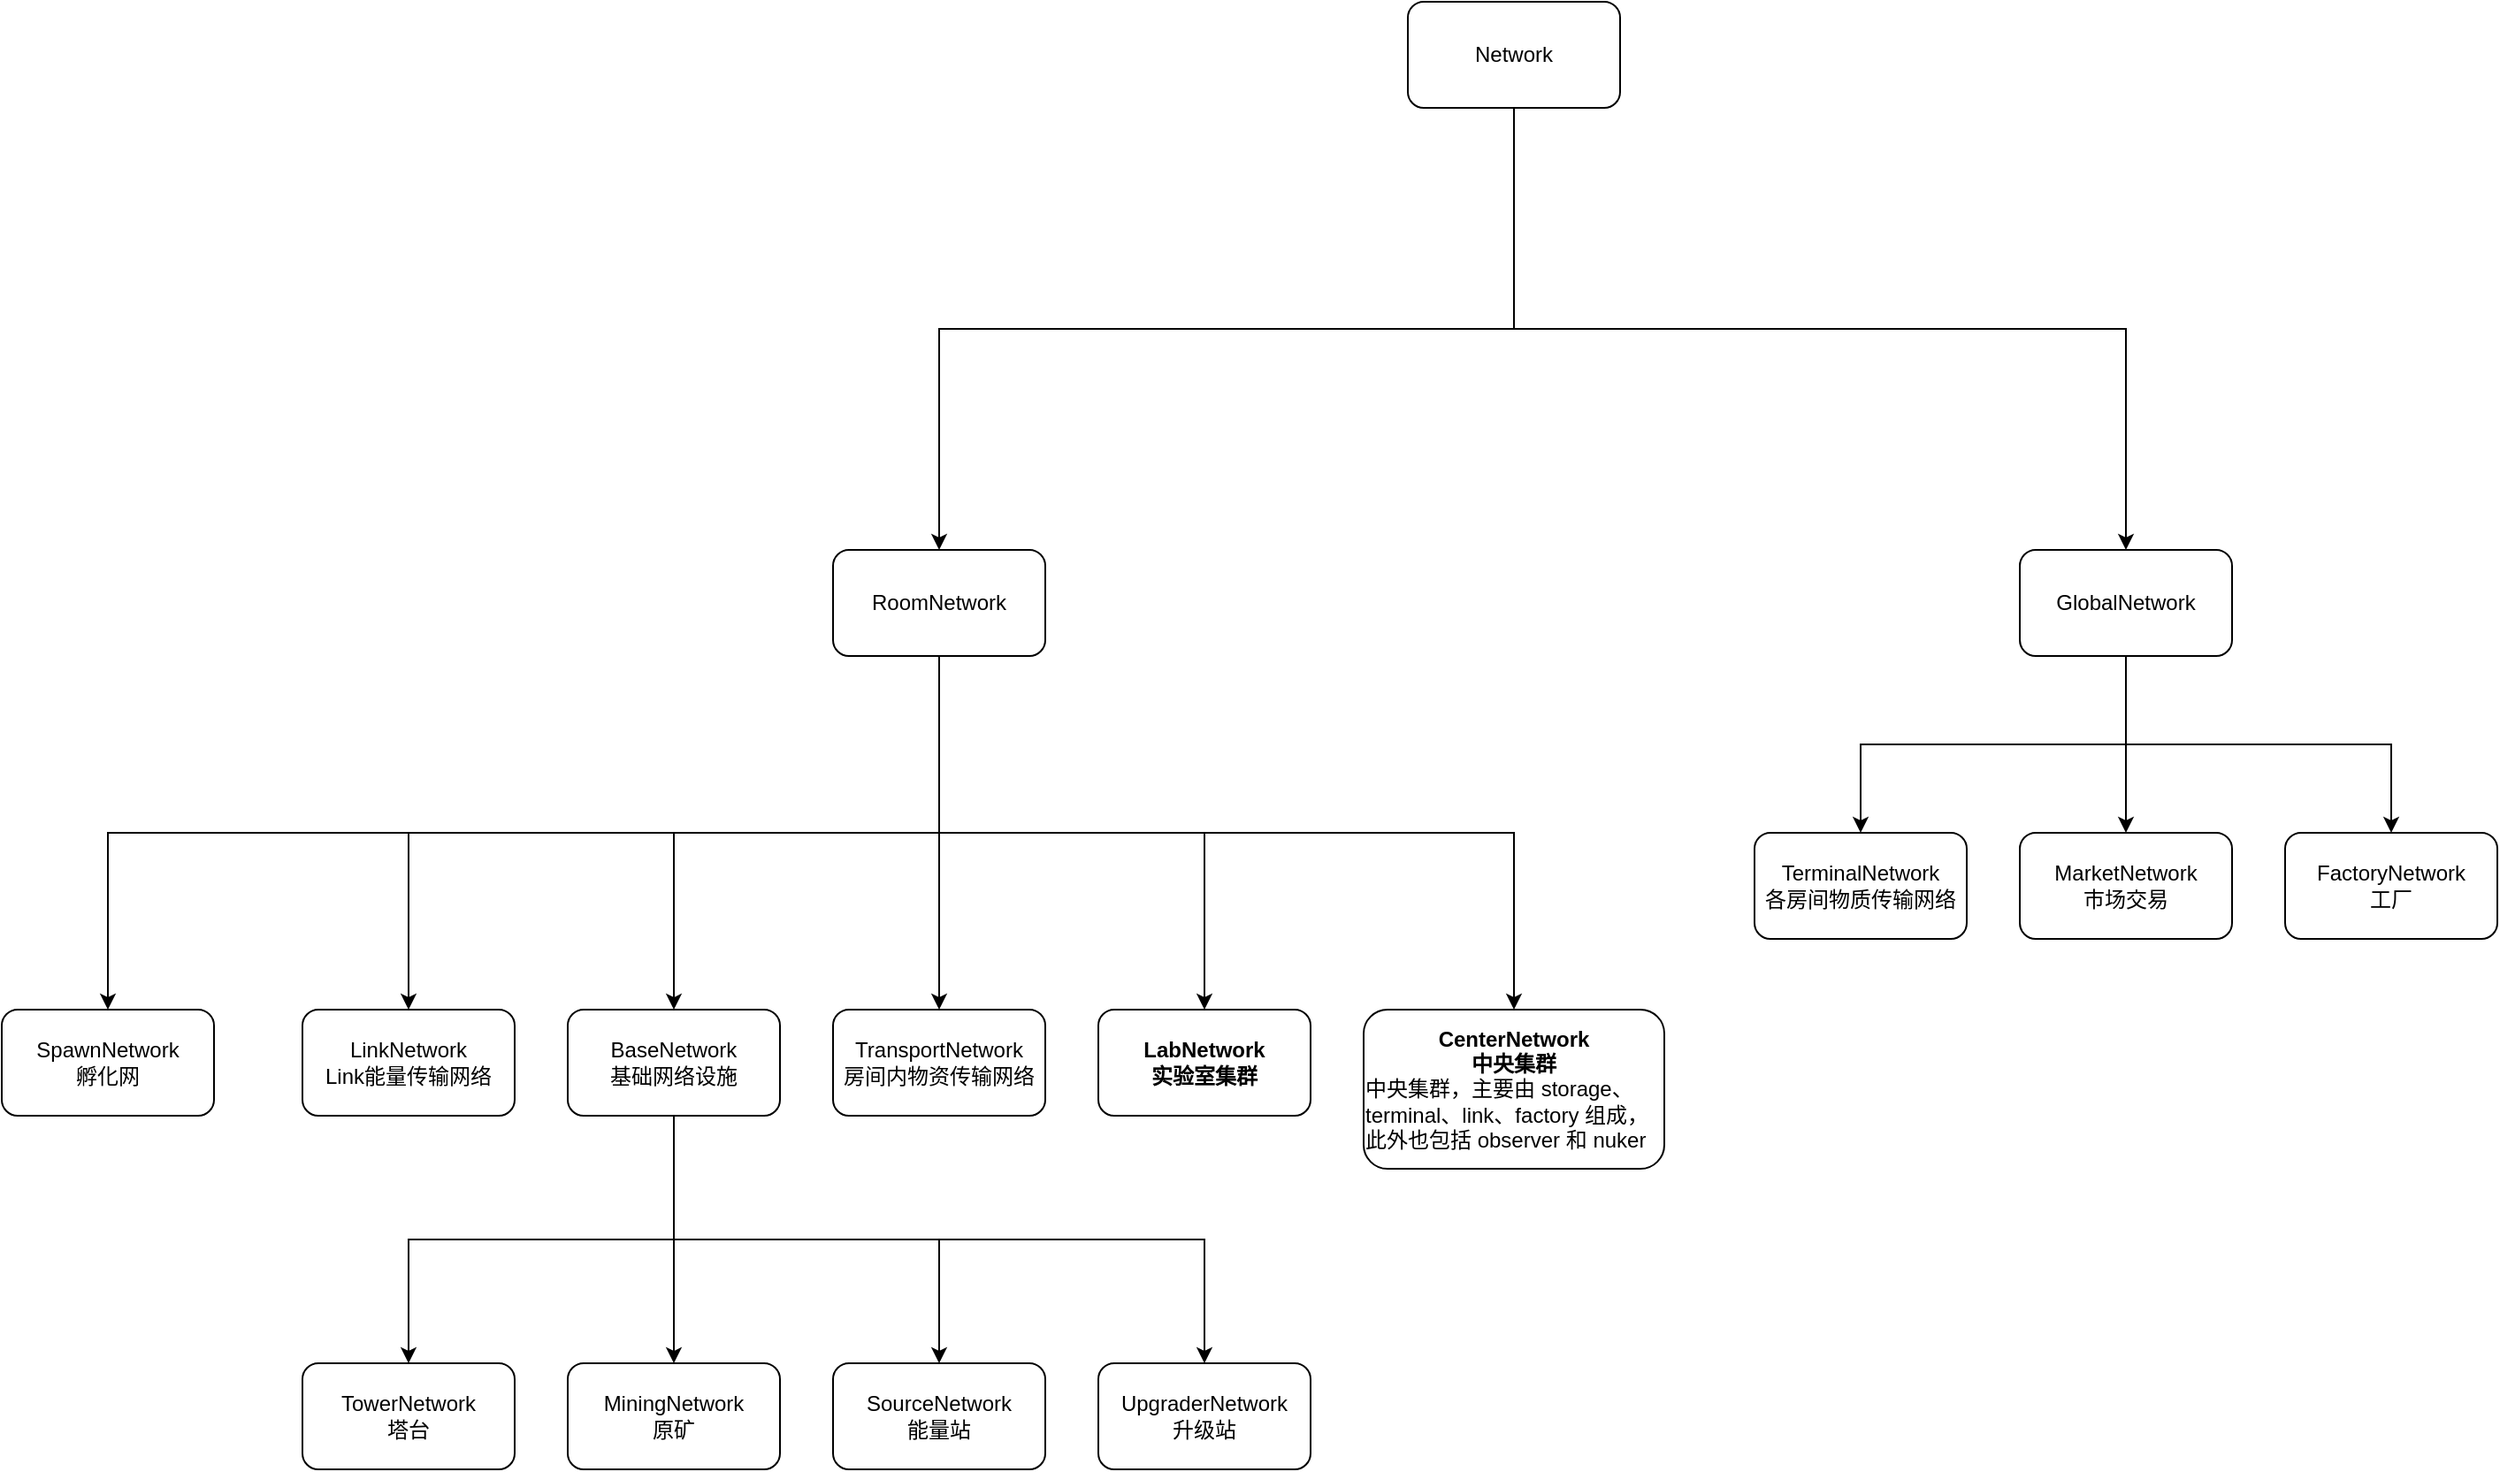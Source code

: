 <mxfile version="16.1.0" type="github">
  <diagram id="FJ65A4JryQL9uim0BBSM" name="第 1 页">
    <mxGraphModel dx="2249" dy="1942" grid="1" gridSize="10" guides="1" tooltips="1" connect="1" arrows="1" fold="1" page="1" pageScale="1" pageWidth="827" pageHeight="1169" background="none" math="0" shadow="0">
      <root>
        <mxCell id="0" />
        <mxCell id="1" parent="0" />
        <mxCell id="sVXR3pJQItcY3t586o-r-9" style="edgeStyle=orthogonalEdgeStyle;rounded=0;orthogonalLoop=1;jettySize=auto;html=1;exitX=0.5;exitY=1;exitDx=0;exitDy=0;entryX=0.5;entryY=0;entryDx=0;entryDy=0;" parent="1" source="Uc51rwE_wF0YYzIz68TE-1" target="Uc51rwE_wF0YYzIz68TE-2" edge="1">
          <mxGeometry relative="1" as="geometry" />
        </mxCell>
        <mxCell id="sVXR3pJQItcY3t586o-r-10" style="edgeStyle=orthogonalEdgeStyle;rounded=0;orthogonalLoop=1;jettySize=auto;html=1;exitX=0.5;exitY=1;exitDx=0;exitDy=0;entryX=0.5;entryY=0;entryDx=0;entryDy=0;" parent="1" source="Uc51rwE_wF0YYzIz68TE-1" target="sVXR3pJQItcY3t586o-r-2" edge="1">
          <mxGeometry relative="1" as="geometry" />
        </mxCell>
        <mxCell id="sVXR3pJQItcY3t586o-r-11" style="edgeStyle=orthogonalEdgeStyle;rounded=0;orthogonalLoop=1;jettySize=auto;html=1;exitX=0.5;exitY=1;exitDx=0;exitDy=0;" parent="1" source="Uc51rwE_wF0YYzIz68TE-1" target="Uc51rwE_wF0YYzIz68TE-17" edge="1">
          <mxGeometry relative="1" as="geometry" />
        </mxCell>
        <mxCell id="sVXR3pJQItcY3t586o-r-12" style="edgeStyle=orthogonalEdgeStyle;rounded=0;orthogonalLoop=1;jettySize=auto;html=1;exitX=0.5;exitY=1;exitDx=0;exitDy=0;entryX=0.5;entryY=0;entryDx=0;entryDy=0;" parent="1" source="Uc51rwE_wF0YYzIz68TE-1" target="Uc51rwE_wF0YYzIz68TE-11" edge="1">
          <mxGeometry relative="1" as="geometry" />
        </mxCell>
        <mxCell id="sVXR3pJQItcY3t586o-r-13" style="edgeStyle=orthogonalEdgeStyle;rounded=0;orthogonalLoop=1;jettySize=auto;html=1;exitX=0.5;exitY=1;exitDx=0;exitDy=0;entryX=0.5;entryY=0;entryDx=0;entryDy=0;" parent="1" source="Uc51rwE_wF0YYzIz68TE-1" target="Uc51rwE_wF0YYzIz68TE-21" edge="1">
          <mxGeometry relative="1" as="geometry" />
        </mxCell>
        <mxCell id="TyD5Cgefy6mGL4viwPTX-2" style="edgeStyle=orthogonalEdgeStyle;rounded=0;orthogonalLoop=1;jettySize=auto;html=1;exitX=0.5;exitY=1;exitDx=0;exitDy=0;entryX=0.5;entryY=0;entryDx=0;entryDy=0;" edge="1" parent="1" source="Uc51rwE_wF0YYzIz68TE-1" target="TyD5Cgefy6mGL4viwPTX-1">
          <mxGeometry relative="1" as="geometry" />
        </mxCell>
        <mxCell id="Uc51rwE_wF0YYzIz68TE-1" value="RoomNetwork" style="rounded=1;whiteSpace=wrap;html=1;" parent="1" vertex="1">
          <mxGeometry x="300" width="120" height="60" as="geometry" />
        </mxCell>
        <mxCell id="Uc51rwE_wF0YYzIz68TE-2" value="LinkNetwork&lt;br&gt;Link能量传输网络" style="rounded=1;whiteSpace=wrap;html=1;" parent="1" vertex="1">
          <mxGeometry y="260" width="120" height="60" as="geometry" />
        </mxCell>
        <mxCell id="Uc51rwE_wF0YYzIz68TE-11" value="&lt;b&gt;LabNetwork&lt;/b&gt;&lt;br&gt;&lt;b&gt;实验室集群&lt;/b&gt;&lt;b&gt;&lt;br&gt;&lt;/b&gt;" style="rounded=1;whiteSpace=wrap;html=1;" parent="1" vertex="1">
          <mxGeometry x="450" y="260" width="120" height="60" as="geometry" />
        </mxCell>
        <mxCell id="Uc51rwE_wF0YYzIz68TE-17" value="TransportNetwork&lt;br&gt;房间内物资传输网络" style="rounded=1;whiteSpace=wrap;html=1;" parent="1" vertex="1">
          <mxGeometry x="300" y="260" width="120" height="60" as="geometry" />
        </mxCell>
        <mxCell id="Uc51rwE_wF0YYzIz68TE-21" value="&lt;b&gt;CenterNetwork&lt;br&gt;中央集群&lt;/b&gt;&lt;br&gt;&lt;div style=&quot;text-align: left&quot;&gt;&lt;span style=&quot;text-align: center&quot;&gt;中央集群，主要由 storage、terminal、link、factory 组成，此外也包括 observer 和 nuker&lt;/span&gt;&lt;br&gt;&lt;/div&gt;" style="rounded=1;whiteSpace=wrap;html=1;" parent="1" vertex="1">
          <mxGeometry x="600" y="260" width="170" height="90" as="geometry" />
        </mxCell>
        <mxCell id="Uc51rwE_wF0YYzIz68TE-24" value="SourceNetwork&lt;br&gt;能量站" style="rounded=1;whiteSpace=wrap;html=1;" parent="1" vertex="1">
          <mxGeometry x="300" y="460" width="120" height="60" as="geometry" />
        </mxCell>
        <mxCell id="Uc51rwE_wF0YYzIz68TE-25" value="UpgraderNetwork&lt;br&gt;升级站" style="rounded=1;whiteSpace=wrap;html=1;" parent="1" vertex="1">
          <mxGeometry x="450" y="460" width="120" height="60" as="geometry" />
        </mxCell>
        <mxCell id="Uc51rwE_wF0YYzIz68TE-26" value="MiningNetwork&lt;br&gt;原矿" style="rounded=1;whiteSpace=wrap;html=1;" parent="1" vertex="1">
          <mxGeometry x="150" y="460" width="120" height="60" as="geometry" />
        </mxCell>
        <mxCell id="sVXR3pJQItcY3t586o-r-5" style="edgeStyle=orthogonalEdgeStyle;rounded=0;orthogonalLoop=1;jettySize=auto;html=1;exitX=0.5;exitY=1;exitDx=0;exitDy=0;entryX=0.5;entryY=0;entryDx=0;entryDy=0;" parent="1" source="sVXR3pJQItcY3t586o-r-2" target="sVXR3pJQItcY3t586o-r-3" edge="1">
          <mxGeometry relative="1" as="geometry" />
        </mxCell>
        <mxCell id="sVXR3pJQItcY3t586o-r-6" style="edgeStyle=orthogonalEdgeStyle;rounded=0;orthogonalLoop=1;jettySize=auto;html=1;exitX=0.5;exitY=1;exitDx=0;exitDy=0;entryX=0.5;entryY=0;entryDx=0;entryDy=0;" parent="1" source="sVXR3pJQItcY3t586o-r-2" target="Uc51rwE_wF0YYzIz68TE-26" edge="1">
          <mxGeometry relative="1" as="geometry" />
        </mxCell>
        <mxCell id="sVXR3pJQItcY3t586o-r-7" style="edgeStyle=orthogonalEdgeStyle;rounded=0;orthogonalLoop=1;jettySize=auto;html=1;exitX=0.5;exitY=1;exitDx=0;exitDy=0;entryX=0.5;entryY=0;entryDx=0;entryDy=0;" parent="1" source="sVXR3pJQItcY3t586o-r-2" target="Uc51rwE_wF0YYzIz68TE-24" edge="1">
          <mxGeometry relative="1" as="geometry" />
        </mxCell>
        <mxCell id="sVXR3pJQItcY3t586o-r-8" style="edgeStyle=orthogonalEdgeStyle;rounded=0;orthogonalLoop=1;jettySize=auto;html=1;exitX=0.5;exitY=1;exitDx=0;exitDy=0;entryX=0.5;entryY=0;entryDx=0;entryDy=0;" parent="1" source="sVXR3pJQItcY3t586o-r-2" target="Uc51rwE_wF0YYzIz68TE-25" edge="1">
          <mxGeometry relative="1" as="geometry" />
        </mxCell>
        <mxCell id="sVXR3pJQItcY3t586o-r-2" value="BaseNetwork&lt;br&gt;基础网络设施" style="rounded=1;whiteSpace=wrap;html=1;" parent="1" vertex="1">
          <mxGeometry x="150" y="260" width="120" height="60" as="geometry" />
        </mxCell>
        <mxCell id="sVXR3pJQItcY3t586o-r-3" value="TowerNetwork&lt;br&gt;塔台" style="rounded=1;whiteSpace=wrap;html=1;" parent="1" vertex="1">
          <mxGeometry y="460" width="120" height="60" as="geometry" />
        </mxCell>
        <mxCell id="sVXR3pJQItcY3t586o-r-14" value="TerminalNetwork&lt;br&gt;各房间物质传输网络" style="rounded=1;whiteSpace=wrap;html=1;" parent="1" vertex="1">
          <mxGeometry x="821" y="160" width="120" height="60" as="geometry" />
        </mxCell>
        <mxCell id="sVXR3pJQItcY3t586o-r-15" value="MarketNetwork&lt;br&gt;市场交易" style="rounded=1;whiteSpace=wrap;html=1;" parent="1" vertex="1">
          <mxGeometry x="971" y="160" width="120" height="60" as="geometry" />
        </mxCell>
        <mxCell id="sVXR3pJQItcY3t586o-r-17" style="edgeStyle=orthogonalEdgeStyle;rounded=0;orthogonalLoop=1;jettySize=auto;html=1;exitX=0.5;exitY=1;exitDx=0;exitDy=0;entryX=0.5;entryY=0;entryDx=0;entryDy=0;" parent="1" source="sVXR3pJQItcY3t586o-r-16" target="sVXR3pJQItcY3t586o-r-14" edge="1">
          <mxGeometry relative="1" as="geometry" />
        </mxCell>
        <mxCell id="sVXR3pJQItcY3t586o-r-18" style="edgeStyle=orthogonalEdgeStyle;rounded=0;orthogonalLoop=1;jettySize=auto;html=1;exitX=0.5;exitY=1;exitDx=0;exitDy=0;entryX=0.5;entryY=0;entryDx=0;entryDy=0;" parent="1" source="sVXR3pJQItcY3t586o-r-16" target="sVXR3pJQItcY3t586o-r-15" edge="1">
          <mxGeometry relative="1" as="geometry" />
        </mxCell>
        <mxCell id="sVXR3pJQItcY3t586o-r-21" style="edgeStyle=orthogonalEdgeStyle;rounded=0;orthogonalLoop=1;jettySize=auto;html=1;exitX=0.5;exitY=1;exitDx=0;exitDy=0;entryX=0.5;entryY=0;entryDx=0;entryDy=0;" parent="1" source="sVXR3pJQItcY3t586o-r-16" target="sVXR3pJQItcY3t586o-r-20" edge="1">
          <mxGeometry relative="1" as="geometry" />
        </mxCell>
        <mxCell id="sVXR3pJQItcY3t586o-r-16" value="GlobalNetwork" style="rounded=1;whiteSpace=wrap;html=1;" parent="1" vertex="1">
          <mxGeometry x="971" width="120" height="60" as="geometry" />
        </mxCell>
        <mxCell id="sVXR3pJQItcY3t586o-r-20" value="FactoryNetwork&lt;br&gt;工厂" style="rounded=1;whiteSpace=wrap;html=1;" parent="1" vertex="1">
          <mxGeometry x="1121" y="160" width="120" height="60" as="geometry" />
        </mxCell>
        <mxCell id="ijONbwSIMW-bGEyKXZkM-6" style="edgeStyle=orthogonalEdgeStyle;rounded=0;orthogonalLoop=1;jettySize=auto;html=1;exitX=0.5;exitY=1;exitDx=0;exitDy=0;entryX=0.5;entryY=0;entryDx=0;entryDy=0;" parent="1" source="ijONbwSIMW-bGEyKXZkM-5" target="Uc51rwE_wF0YYzIz68TE-1" edge="1">
          <mxGeometry relative="1" as="geometry" />
        </mxCell>
        <mxCell id="ijONbwSIMW-bGEyKXZkM-7" style="edgeStyle=orthogonalEdgeStyle;rounded=0;orthogonalLoop=1;jettySize=auto;html=1;exitX=0.5;exitY=1;exitDx=0;exitDy=0;" parent="1" source="ijONbwSIMW-bGEyKXZkM-5" target="sVXR3pJQItcY3t586o-r-16" edge="1">
          <mxGeometry relative="1" as="geometry" />
        </mxCell>
        <mxCell id="ijONbwSIMW-bGEyKXZkM-5" value="Network" style="rounded=1;whiteSpace=wrap;html=1;" parent="1" vertex="1">
          <mxGeometry x="625" y="-310" width="120" height="60" as="geometry" />
        </mxCell>
        <mxCell id="TyD5Cgefy6mGL4viwPTX-1" value="SpawnNetwork&lt;br&gt;孵化网" style="rounded=1;whiteSpace=wrap;html=1;" vertex="1" parent="1">
          <mxGeometry x="-170" y="260" width="120" height="60" as="geometry" />
        </mxCell>
      </root>
    </mxGraphModel>
  </diagram>
</mxfile>
